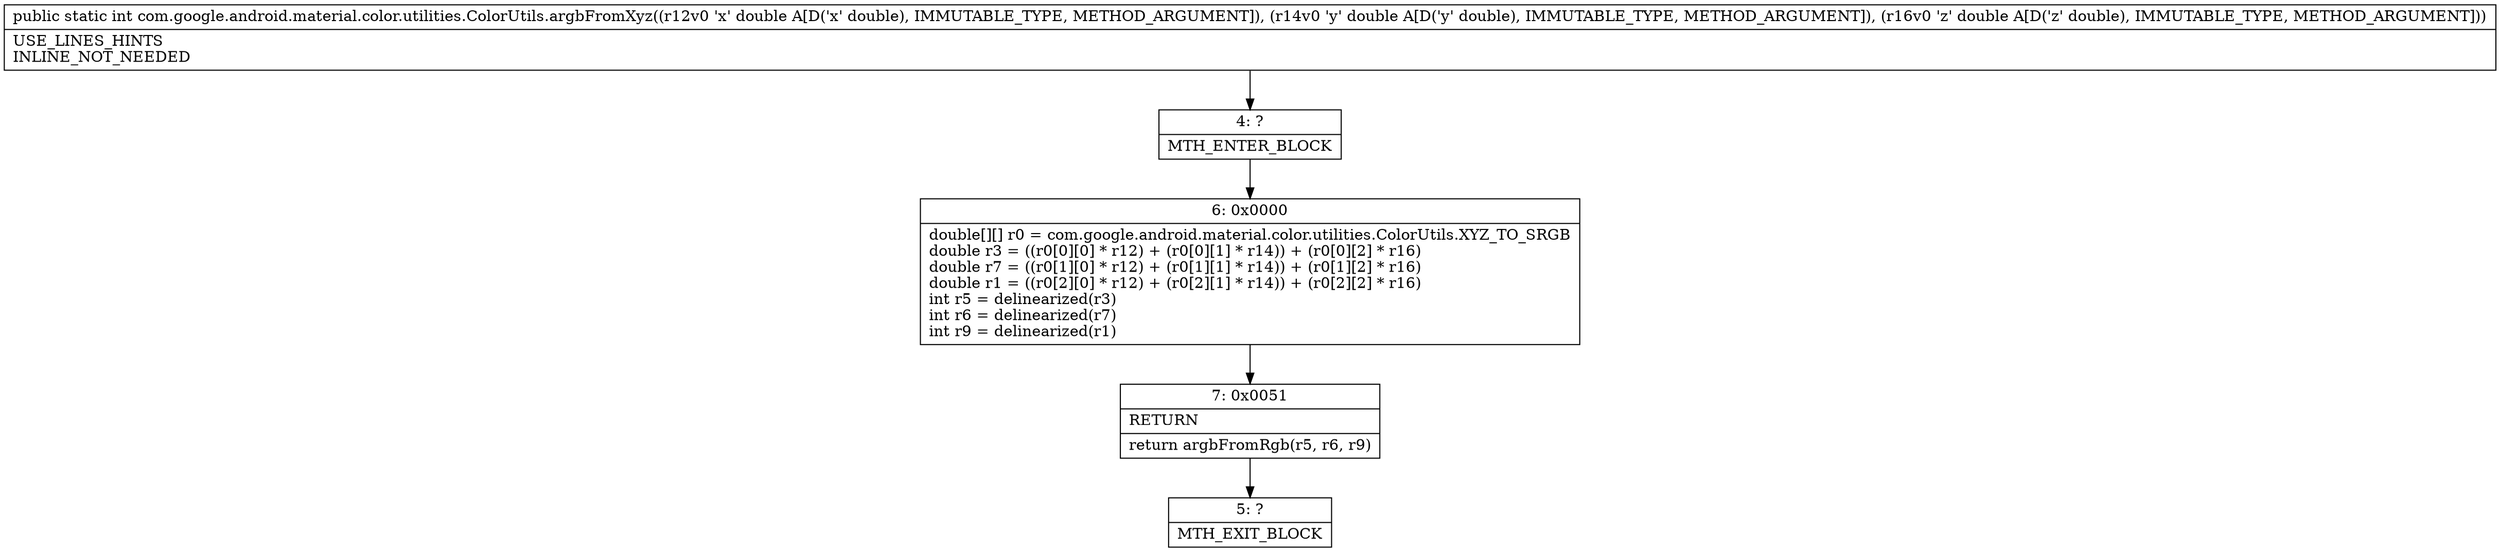 digraph "CFG forcom.google.android.material.color.utilities.ColorUtils.argbFromXyz(DDD)I" {
Node_4 [shape=record,label="{4\:\ ?|MTH_ENTER_BLOCK\l}"];
Node_6 [shape=record,label="{6\:\ 0x0000|double[][] r0 = com.google.android.material.color.utilities.ColorUtils.XYZ_TO_SRGB\ldouble r3 = ((r0[0][0] * r12) + (r0[0][1] * r14)) + (r0[0][2] * r16)\ldouble r7 = ((r0[1][0] * r12) + (r0[1][1] * r14)) + (r0[1][2] * r16)\ldouble r1 = ((r0[2][0] * r12) + (r0[2][1] * r14)) + (r0[2][2] * r16)\lint r5 = delinearized(r3)\lint r6 = delinearized(r7)\lint r9 = delinearized(r1)\l}"];
Node_7 [shape=record,label="{7\:\ 0x0051|RETURN\l|return argbFromRgb(r5, r6, r9)\l}"];
Node_5 [shape=record,label="{5\:\ ?|MTH_EXIT_BLOCK\l}"];
MethodNode[shape=record,label="{public static int com.google.android.material.color.utilities.ColorUtils.argbFromXyz((r12v0 'x' double A[D('x' double), IMMUTABLE_TYPE, METHOD_ARGUMENT]), (r14v0 'y' double A[D('y' double), IMMUTABLE_TYPE, METHOD_ARGUMENT]), (r16v0 'z' double A[D('z' double), IMMUTABLE_TYPE, METHOD_ARGUMENT]))  | USE_LINES_HINTS\lINLINE_NOT_NEEDED\l}"];
MethodNode -> Node_4;Node_4 -> Node_6;
Node_6 -> Node_7;
Node_7 -> Node_5;
}

